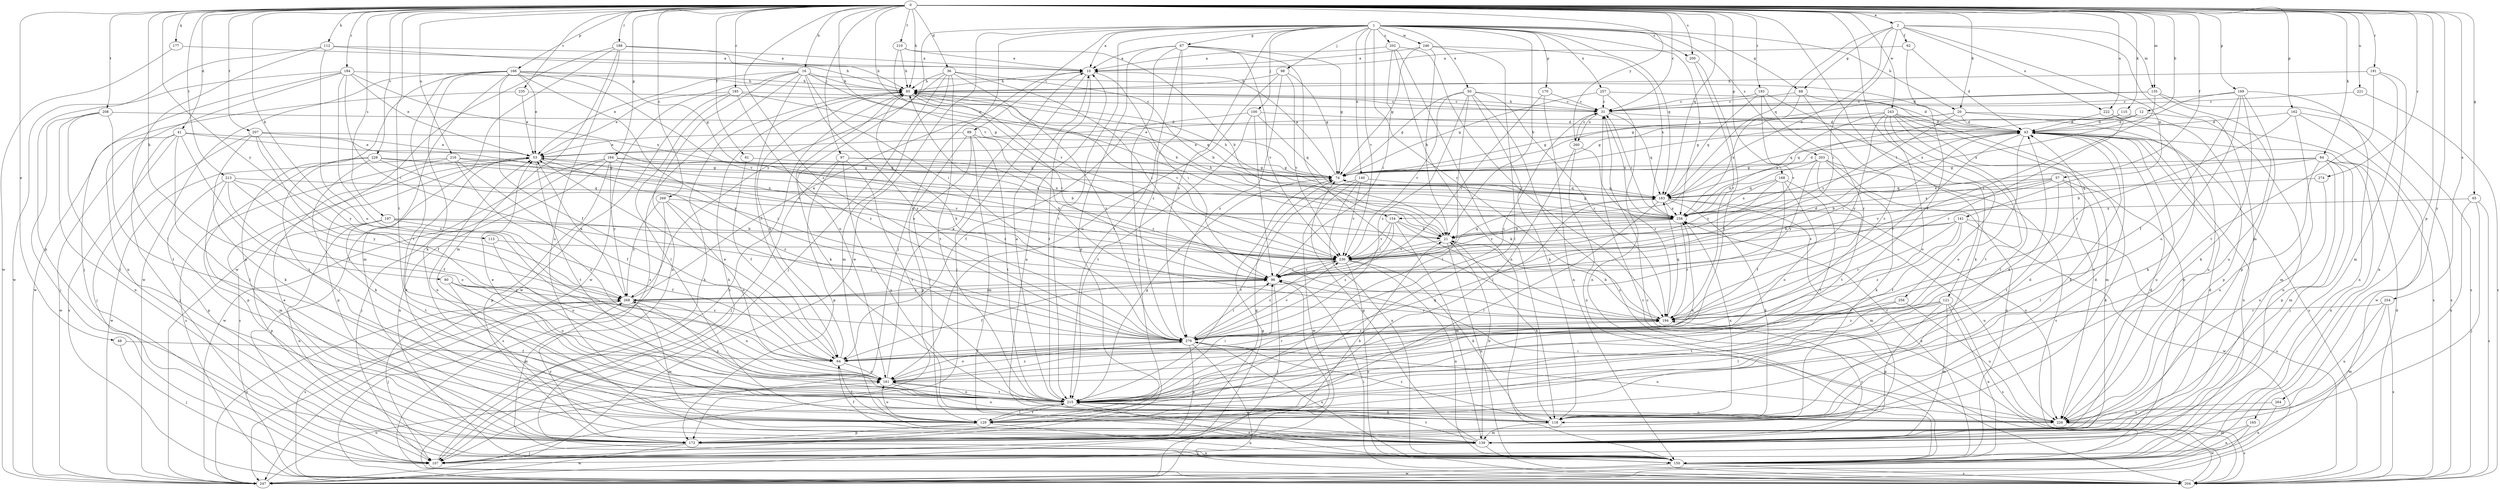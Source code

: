 strict digraph  {
0;
1;
2;
10;
12;
16;
20;
21;
31;
36;
41;
43;
48;
50;
53;
57;
61;
62;
64;
65;
67;
68;
74;
80;
84;
85;
89;
96;
97;
98;
100;
107;
112;
113;
115;
118;
121;
129;
135;
139;
140;
141;
150;
154;
161;
162;
164;
165;
166;
168;
169;
170;
172;
177;
183;
184;
185;
188;
191;
193;
194;
197;
200;
202;
203;
204;
207;
208;
210;
213;
215;
216;
221;
222;
226;
228;
235;
236;
243;
246;
247;
254;
256;
257;
258;
260;
264;
268;
269;
274;
279;
0 -> 2  [label=a];
0 -> 12  [label=b];
0 -> 16  [label=b];
0 -> 20  [label=b];
0 -> 31  [label=c];
0 -> 36  [label=d];
0 -> 41  [label=d];
0 -> 48  [label=e];
0 -> 57  [label=f];
0 -> 61  [label=f];
0 -> 65  [label=g];
0 -> 80  [label=h];
0 -> 84  [label=h];
0 -> 85  [label=h];
0 -> 97  [label=j];
0 -> 112  [label=k];
0 -> 113  [label=k];
0 -> 115  [label=k];
0 -> 121  [label=l];
0 -> 135  [label=m];
0 -> 154  [label=o];
0 -> 162  [label=p];
0 -> 164  [label=p];
0 -> 165  [label=p];
0 -> 166  [label=p];
0 -> 168  [label=p];
0 -> 169  [label=p];
0 -> 177  [label=q];
0 -> 183  [label=q];
0 -> 184  [label=r];
0 -> 185  [label=r];
0 -> 188  [label=r];
0 -> 191  [label=r];
0 -> 193  [label=r];
0 -> 197  [label=s];
0 -> 200  [label=s];
0 -> 207  [label=t];
0 -> 208  [label=t];
0 -> 210  [label=t];
0 -> 213  [label=t];
0 -> 215  [label=t];
0 -> 216  [label=u];
0 -> 221  [label=u];
0 -> 222  [label=u];
0 -> 228  [label=v];
0 -> 235  [label=v];
0 -> 236  [label=v];
0 -> 243  [label=w];
0 -> 254  [label=x];
0 -> 256  [label=x];
0 -> 260  [label=y];
0 -> 264  [label=y];
0 -> 268  [label=y];
0 -> 269  [label=z];
0 -> 274  [label=z];
0 -> 279  [label=z];
1 -> 10  [label=a];
1 -> 20  [label=b];
1 -> 21  [label=b];
1 -> 50  [label=e];
1 -> 67  [label=g];
1 -> 68  [label=g];
1 -> 89  [label=i];
1 -> 98  [label=j];
1 -> 100  [label=j];
1 -> 107  [label=j];
1 -> 140  [label=n];
1 -> 170  [label=p];
1 -> 183  [label=q];
1 -> 194  [label=r];
1 -> 200  [label=s];
1 -> 202  [label=s];
1 -> 203  [label=s];
1 -> 215  [label=t];
1 -> 236  [label=v];
1 -> 246  [label=w];
1 -> 247  [label=w];
1 -> 257  [label=x];
1 -> 258  [label=x];
1 -> 268  [label=y];
1 -> 279  [label=z];
2 -> 62  [label=f];
2 -> 68  [label=g];
2 -> 96  [label=i];
2 -> 135  [label=m];
2 -> 139  [label=m];
2 -> 141  [label=n];
2 -> 154  [label=o];
2 -> 183  [label=q];
2 -> 222  [label=u];
10 -> 85  [label=h];
10 -> 96  [label=i];
10 -> 107  [label=j];
10 -> 215  [label=t];
12 -> 43  [label=d];
12 -> 74  [label=g];
12 -> 150  [label=n];
12 -> 183  [label=q];
16 -> 21  [label=b];
16 -> 43  [label=d];
16 -> 53  [label=e];
16 -> 64  [label=f];
16 -> 85  [label=h];
16 -> 96  [label=i];
16 -> 150  [label=n];
16 -> 204  [label=s];
16 -> 247  [label=w];
16 -> 279  [label=z];
20 -> 43  [label=d];
20 -> 53  [label=e];
20 -> 74  [label=g];
20 -> 204  [label=s];
20 -> 226  [label=u];
20 -> 236  [label=v];
21 -> 85  [label=h];
21 -> 118  [label=k];
21 -> 150  [label=n];
21 -> 236  [label=v];
31 -> 43  [label=d];
31 -> 85  [label=h];
31 -> 183  [label=q];
31 -> 258  [label=x];
31 -> 260  [label=u];
36 -> 21  [label=b];
36 -> 85  [label=h];
36 -> 96  [label=i];
36 -> 107  [label=j];
36 -> 139  [label=m];
36 -> 161  [label=o];
36 -> 215  [label=t];
36 -> 279  [label=z];
41 -> 53  [label=e];
41 -> 107  [label=j];
41 -> 129  [label=l];
41 -> 204  [label=s];
41 -> 215  [label=t];
41 -> 236  [label=v];
41 -> 247  [label=w];
43 -> 53  [label=e];
43 -> 96  [label=i];
43 -> 118  [label=k];
43 -> 150  [label=n];
43 -> 161  [label=o];
43 -> 194  [label=r];
43 -> 204  [label=s];
43 -> 226  [label=u];
48 -> 64  [label=f];
48 -> 107  [label=j];
50 -> 31  [label=c];
50 -> 74  [label=g];
50 -> 118  [label=k];
50 -> 129  [label=l];
50 -> 194  [label=r];
50 -> 204  [label=s];
50 -> 236  [label=v];
50 -> 279  [label=z];
53 -> 74  [label=g];
53 -> 172  [label=p];
53 -> 204  [label=s];
53 -> 215  [label=t];
53 -> 279  [label=z];
57 -> 21  [label=b];
57 -> 118  [label=k];
57 -> 129  [label=l];
57 -> 183  [label=q];
57 -> 215  [label=t];
57 -> 236  [label=v];
57 -> 258  [label=x];
61 -> 64  [label=f];
61 -> 74  [label=g];
62 -> 10  [label=a];
62 -> 43  [label=d];
62 -> 64  [label=f];
64 -> 53  [label=e];
64 -> 85  [label=h];
64 -> 129  [label=l];
64 -> 161  [label=o];
64 -> 194  [label=r];
65 -> 107  [label=j];
65 -> 204  [label=s];
65 -> 226  [label=u];
65 -> 258  [label=x];
67 -> 10  [label=a];
67 -> 74  [label=g];
67 -> 107  [label=j];
67 -> 172  [label=p];
67 -> 194  [label=r];
67 -> 215  [label=t];
67 -> 236  [label=v];
67 -> 279  [label=z];
68 -> 31  [label=c];
68 -> 150  [label=n];
68 -> 258  [label=x];
68 -> 279  [label=z];
74 -> 10  [label=a];
74 -> 43  [label=d];
74 -> 183  [label=q];
80 -> 139  [label=m];
80 -> 161  [label=o];
80 -> 268  [label=y];
80 -> 279  [label=z];
84 -> 21  [label=b];
84 -> 74  [label=g];
84 -> 107  [label=j];
84 -> 139  [label=m];
84 -> 150  [label=n];
84 -> 172  [label=p];
84 -> 226  [label=u];
84 -> 258  [label=x];
85 -> 31  [label=c];
85 -> 96  [label=i];
85 -> 118  [label=k];
85 -> 183  [label=q];
85 -> 236  [label=v];
89 -> 53  [label=e];
89 -> 129  [label=l];
89 -> 139  [label=m];
89 -> 172  [label=p];
89 -> 194  [label=r];
89 -> 215  [label=t];
96 -> 43  [label=d];
96 -> 53  [label=e];
96 -> 64  [label=f];
96 -> 107  [label=j];
96 -> 236  [label=v];
96 -> 268  [label=y];
97 -> 74  [label=g];
97 -> 107  [label=j];
97 -> 172  [label=p];
97 -> 215  [label=t];
97 -> 226  [label=u];
97 -> 258  [label=x];
98 -> 74  [label=g];
98 -> 85  [label=h];
98 -> 161  [label=o];
98 -> 236  [label=v];
98 -> 279  [label=z];
100 -> 43  [label=d];
100 -> 64  [label=f];
100 -> 96  [label=i];
100 -> 183  [label=q];
100 -> 215  [label=t];
107 -> 85  [label=h];
112 -> 10  [label=a];
112 -> 85  [label=h];
112 -> 129  [label=l];
112 -> 161  [label=o];
112 -> 172  [label=p];
113 -> 161  [label=o];
113 -> 236  [label=v];
115 -> 43  [label=d];
115 -> 172  [label=p];
115 -> 183  [label=q];
118 -> 43  [label=d];
118 -> 53  [label=e];
118 -> 139  [label=m];
118 -> 258  [label=x];
118 -> 279  [label=z];
121 -> 129  [label=l];
121 -> 139  [label=m];
121 -> 150  [label=n];
121 -> 172  [label=p];
121 -> 194  [label=r];
121 -> 204  [label=s];
121 -> 279  [label=z];
129 -> 43  [label=d];
129 -> 53  [label=e];
129 -> 150  [label=n];
129 -> 161  [label=o];
129 -> 172  [label=p];
129 -> 215  [label=t];
135 -> 31  [label=c];
135 -> 74  [label=g];
135 -> 96  [label=i];
135 -> 204  [label=s];
135 -> 226  [label=u];
139 -> 10  [label=a];
139 -> 21  [label=b];
139 -> 43  [label=d];
139 -> 64  [label=f];
139 -> 74  [label=g];
139 -> 107  [label=j];
139 -> 194  [label=r];
139 -> 204  [label=s];
139 -> 215  [label=t];
140 -> 150  [label=n];
140 -> 183  [label=q];
140 -> 215  [label=t];
140 -> 236  [label=v];
140 -> 247  [label=w];
141 -> 21  [label=b];
141 -> 64  [label=f];
141 -> 194  [label=r];
141 -> 204  [label=s];
141 -> 236  [label=v];
141 -> 247  [label=w];
141 -> 279  [label=z];
150 -> 85  [label=h];
150 -> 204  [label=s];
150 -> 247  [label=w];
150 -> 258  [label=x];
154 -> 21  [label=b];
154 -> 96  [label=i];
154 -> 139  [label=m];
154 -> 194  [label=r];
154 -> 236  [label=v];
154 -> 279  [label=z];
161 -> 10  [label=a];
161 -> 215  [label=t];
161 -> 226  [label=u];
161 -> 279  [label=z];
162 -> 43  [label=d];
162 -> 139  [label=m];
162 -> 194  [label=r];
162 -> 204  [label=s];
162 -> 247  [label=w];
164 -> 21  [label=b];
164 -> 74  [label=g];
164 -> 107  [label=j];
164 -> 150  [label=n];
164 -> 172  [label=p];
164 -> 247  [label=w];
164 -> 258  [label=x];
164 -> 268  [label=y];
165 -> 139  [label=m];
165 -> 150  [label=n];
165 -> 247  [label=w];
166 -> 53  [label=e];
166 -> 64  [label=f];
166 -> 74  [label=g];
166 -> 85  [label=h];
166 -> 118  [label=k];
166 -> 139  [label=m];
166 -> 172  [label=p];
166 -> 215  [label=t];
166 -> 236  [label=v];
166 -> 247  [label=w];
166 -> 279  [label=z];
168 -> 64  [label=f];
168 -> 161  [label=o];
168 -> 183  [label=q];
168 -> 215  [label=t];
168 -> 236  [label=v];
168 -> 258  [label=x];
169 -> 31  [label=c];
169 -> 64  [label=f];
169 -> 118  [label=k];
169 -> 150  [label=n];
169 -> 161  [label=o];
169 -> 172  [label=p];
169 -> 258  [label=x];
170 -> 31  [label=c];
170 -> 96  [label=i];
170 -> 150  [label=n];
172 -> 21  [label=b];
172 -> 43  [label=d];
172 -> 53  [label=e];
172 -> 74  [label=g];
172 -> 107  [label=j];
172 -> 150  [label=n];
172 -> 247  [label=w];
172 -> 268  [label=y];
177 -> 10  [label=a];
177 -> 247  [label=w];
183 -> 85  [label=h];
183 -> 118  [label=k];
183 -> 129  [label=l];
183 -> 139  [label=m];
183 -> 226  [label=u];
183 -> 258  [label=x];
184 -> 53  [label=e];
184 -> 85  [label=h];
184 -> 96  [label=i];
184 -> 107  [label=j];
184 -> 150  [label=n];
184 -> 161  [label=o];
184 -> 247  [label=w];
184 -> 258  [label=x];
185 -> 31  [label=c];
185 -> 53  [label=e];
185 -> 74  [label=g];
185 -> 129  [label=l];
185 -> 247  [label=w];
185 -> 279  [label=z];
188 -> 10  [label=a];
188 -> 85  [label=h];
188 -> 107  [label=j];
188 -> 139  [label=m];
188 -> 226  [label=u];
188 -> 247  [label=w];
191 -> 85  [label=h];
191 -> 139  [label=m];
191 -> 150  [label=n];
191 -> 215  [label=t];
193 -> 31  [label=c];
193 -> 118  [label=k];
193 -> 183  [label=q];
193 -> 194  [label=r];
193 -> 236  [label=v];
194 -> 21  [label=b];
194 -> 85  [label=h];
194 -> 183  [label=q];
194 -> 279  [label=z];
197 -> 21  [label=b];
197 -> 64  [label=f];
197 -> 150  [label=n];
197 -> 172  [label=p];
197 -> 215  [label=t];
197 -> 236  [label=v];
200 -> 194  [label=r];
200 -> 215  [label=t];
202 -> 10  [label=a];
202 -> 96  [label=i];
202 -> 118  [label=k];
202 -> 150  [label=n];
202 -> 194  [label=r];
203 -> 74  [label=g];
203 -> 118  [label=k];
203 -> 150  [label=n];
203 -> 204  [label=s];
203 -> 215  [label=t];
203 -> 258  [label=x];
203 -> 268  [label=y];
204 -> 31  [label=c];
204 -> 43  [label=d];
204 -> 85  [label=h];
204 -> 96  [label=i];
207 -> 53  [label=e];
207 -> 64  [label=f];
207 -> 107  [label=j];
207 -> 118  [label=k];
207 -> 183  [label=q];
207 -> 268  [label=y];
208 -> 43  [label=d];
208 -> 107  [label=j];
208 -> 129  [label=l];
208 -> 150  [label=n];
208 -> 215  [label=t];
210 -> 10  [label=a];
210 -> 21  [label=b];
210 -> 85  [label=h];
210 -> 236  [label=v];
213 -> 64  [label=f];
213 -> 139  [label=m];
213 -> 161  [label=o];
213 -> 172  [label=p];
213 -> 183  [label=q];
213 -> 268  [label=y];
215 -> 10  [label=a];
215 -> 43  [label=d];
215 -> 53  [label=e];
215 -> 74  [label=g];
215 -> 96  [label=i];
215 -> 118  [label=k];
215 -> 129  [label=l];
215 -> 150  [label=n];
215 -> 161  [label=o];
215 -> 183  [label=q];
215 -> 226  [label=u];
215 -> 258  [label=x];
215 -> 268  [label=y];
216 -> 64  [label=f];
216 -> 74  [label=g];
216 -> 161  [label=o];
216 -> 204  [label=s];
216 -> 236  [label=v];
216 -> 247  [label=w];
221 -> 31  [label=c];
221 -> 204  [label=s];
222 -> 43  [label=d];
222 -> 118  [label=k];
222 -> 194  [label=r];
226 -> 96  [label=i];
226 -> 204  [label=s];
228 -> 74  [label=g];
228 -> 96  [label=i];
228 -> 118  [label=k];
228 -> 129  [label=l];
228 -> 172  [label=p];
228 -> 258  [label=x];
235 -> 31  [label=c];
235 -> 53  [label=e];
235 -> 247  [label=w];
236 -> 96  [label=i];
236 -> 118  [label=k];
236 -> 150  [label=n];
236 -> 183  [label=q];
236 -> 204  [label=s];
236 -> 279  [label=z];
243 -> 43  [label=d];
243 -> 74  [label=g];
243 -> 129  [label=l];
243 -> 139  [label=m];
243 -> 161  [label=o];
243 -> 215  [label=t];
243 -> 226  [label=u];
243 -> 258  [label=x];
243 -> 268  [label=y];
246 -> 10  [label=a];
246 -> 21  [label=b];
246 -> 74  [label=g];
246 -> 129  [label=l];
246 -> 258  [label=x];
247 -> 31  [label=c];
247 -> 74  [label=g];
247 -> 96  [label=i];
247 -> 161  [label=o];
247 -> 268  [label=y];
254 -> 139  [label=m];
254 -> 194  [label=r];
254 -> 204  [label=s];
254 -> 226  [label=u];
256 -> 194  [label=r];
256 -> 215  [label=t];
256 -> 226  [label=u];
257 -> 31  [label=c];
257 -> 43  [label=d];
257 -> 74  [label=g];
257 -> 150  [label=n];
258 -> 21  [label=b];
258 -> 31  [label=c];
258 -> 74  [label=g];
258 -> 194  [label=r];
258 -> 226  [label=u];
258 -> 236  [label=v];
260 -> 31  [label=c];
260 -> 129  [label=l];
260 -> 150  [label=n];
260 -> 194  [label=r];
264 -> 150  [label=n];
264 -> 226  [label=u];
268 -> 10  [label=a];
268 -> 53  [label=e];
268 -> 96  [label=i];
268 -> 107  [label=j];
268 -> 139  [label=m];
268 -> 161  [label=o];
268 -> 194  [label=r];
268 -> 204  [label=s];
269 -> 161  [label=o];
269 -> 204  [label=s];
269 -> 258  [label=x];
269 -> 268  [label=y];
269 -> 279  [label=z];
274 -> 183  [label=q];
274 -> 226  [label=u];
279 -> 31  [label=c];
279 -> 64  [label=f];
279 -> 85  [label=h];
279 -> 96  [label=i];
279 -> 150  [label=n];
279 -> 161  [label=o];
279 -> 172  [label=p];
279 -> 204  [label=s];
279 -> 226  [label=u];
279 -> 236  [label=v];
}
